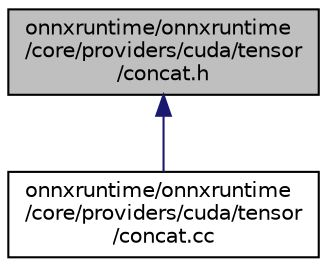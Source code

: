 digraph "onnxruntime/onnxruntime/core/providers/cuda/tensor/concat.h"
{
  edge [fontname="Helvetica",fontsize="10",labelfontname="Helvetica",labelfontsize="10"];
  node [fontname="Helvetica",fontsize="10",shape=record];
  Node92 [label="onnxruntime/onnxruntime\l/core/providers/cuda/tensor\l/concat.h",height=0.2,width=0.4,color="black", fillcolor="grey75", style="filled", fontcolor="black"];
  Node92 -> Node93 [dir="back",color="midnightblue",fontsize="10",style="solid"];
  Node93 [label="onnxruntime/onnxruntime\l/core/providers/cuda/tensor\l/concat.cc",height=0.2,width=0.4,color="black", fillcolor="white", style="filled",URL="$cuda_2tensor_2concat_8cc.html"];
}
